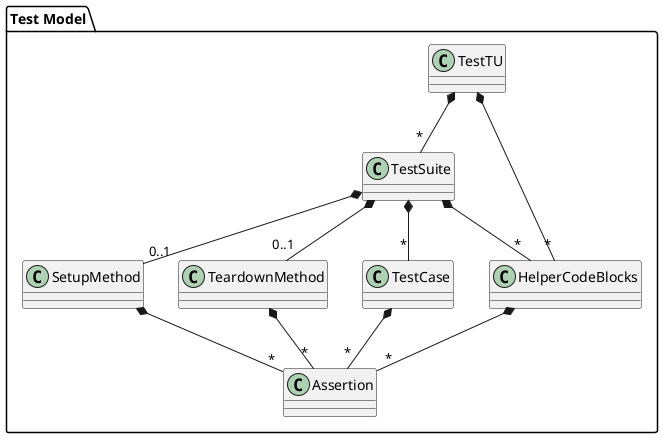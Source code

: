 @startuml
package "Test Model" {
	TestTU *-- "*" TestSuite
	TestTU *-- "*" HelperCodeBlocks
	TestSuite *-- "0..1" SetupMethod
	TestSuite *-- "0..1" TeardownMethod
	TestSuite *-- "*" TestCase
	TestSuite *-- "*" HelperCodeBlocks
	SetupMethod *-- "*" Assertion
	TeardownMethod *-- "*" Assertion
	TestCase *-- "*" Assertion
	HelperCodeBlocks *-- "*" Assertion
}
@enduml